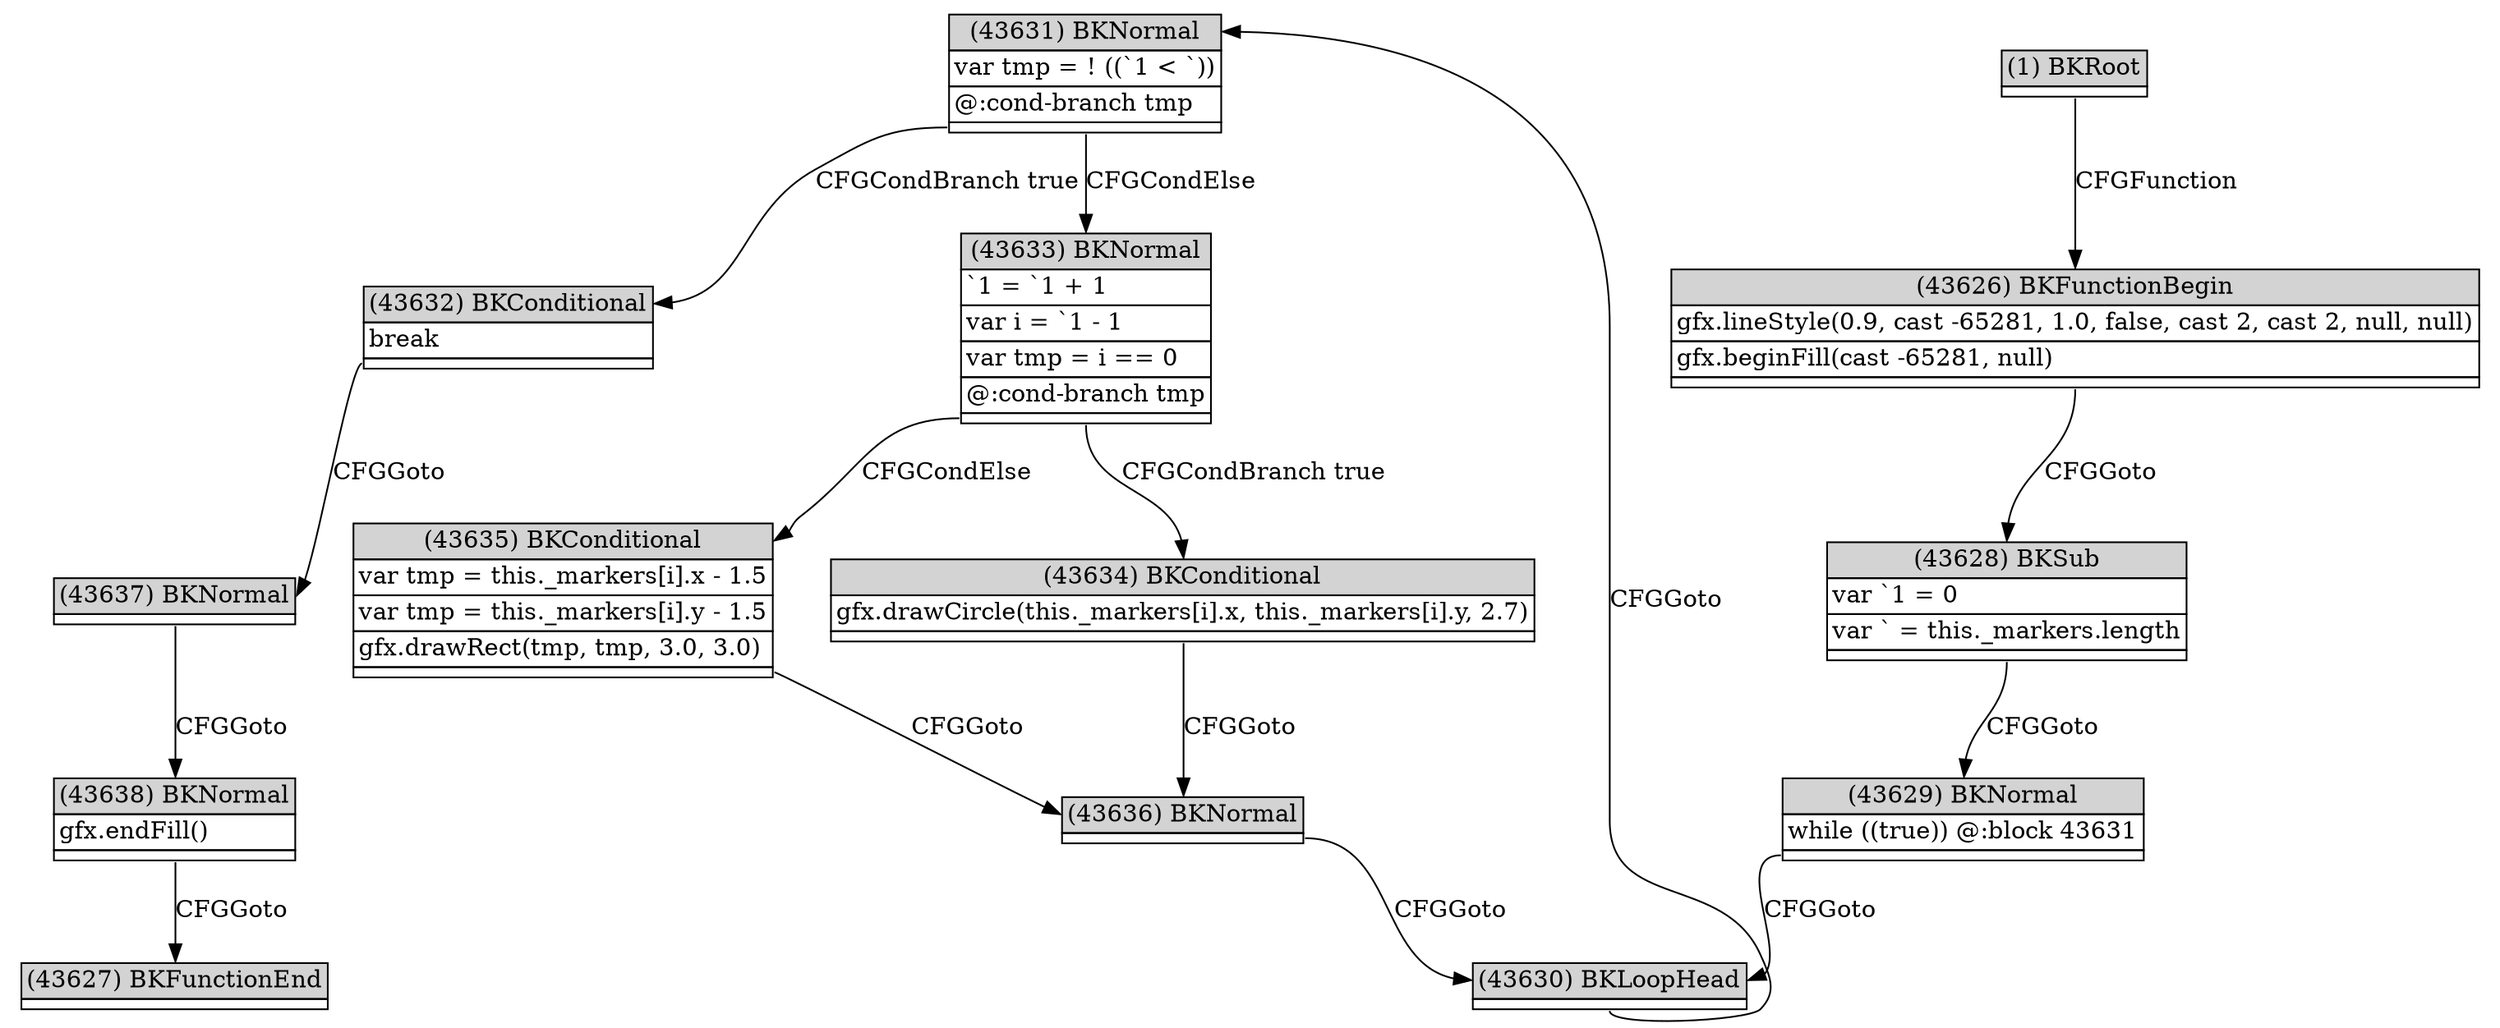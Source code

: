 digraph graphname {
	node [shape=plaintext];
n43638[label=<<table BORDER="0" CELLBORDER="1" CELLSPACING="0">
	<tr><td port="in" bgcolor="lightgray">(43638) BKNormal</td></tr>
	<tr><td port="e0" align="left">gfx.endFill()</td></tr>
	<tr><td port="out"></td></tr>
</table>>];
n43637[label=<<table BORDER="0" CELLBORDER="1" CELLSPACING="0">
	<tr><td port="in" bgcolor="lightgray">(43637) BKNormal</td></tr>
	<tr><td port="out"></td></tr>
</table>>];
n43636[label=<<table BORDER="0" CELLBORDER="1" CELLSPACING="0">
	<tr><td port="in" bgcolor="lightgray">(43636) BKNormal</td></tr>
	<tr><td port="out"></td></tr>
</table>>];
n43635[label=<<table BORDER="0" CELLBORDER="1" CELLSPACING="0">
	<tr><td port="in" bgcolor="lightgray">(43635) BKConditional</td></tr>
	<tr><td port="e0" align="left">var tmp = this._markers[i].x - 1.5</td></tr>
	<tr><td port="e1" align="left">var tmp = this._markers[i].y - 1.5</td></tr>
	<tr><td port="e2" align="left">gfx.drawRect(tmp, tmp, 3.0, 3.0)</td></tr>
	<tr><td port="out"></td></tr>
</table>>];
n43634[label=<<table BORDER="0" CELLBORDER="1" CELLSPACING="0">
	<tr><td port="in" bgcolor="lightgray">(43634) BKConditional</td></tr>
	<tr><td port="e0" align="left">gfx.drawCircle(this._markers[i].x, this._markers[i].y, 2.7)</td></tr>
	<tr><td port="out"></td></tr>
</table>>];
n43633[label=<<table BORDER="0" CELLBORDER="1" CELLSPACING="0">
	<tr><td port="in" bgcolor="lightgray">(43633) BKNormal</td></tr>
	<tr><td port="e0" align="left">`1 = `1 + 1</td></tr>
	<tr><td port="e1" align="left">var i = `1 - 1</td></tr>
	<tr><td port="e2" align="left">var tmp = i == 0</td></tr>
	<tr><td port="e3" align="left">@:cond-branch tmp</td></tr>
	<tr><td port="out"></td></tr>
</table>>];
n43632[label=<<table BORDER="0" CELLBORDER="1" CELLSPACING="0">
	<tr><td port="in" bgcolor="lightgray">(43632) BKConditional</td></tr>
	<tr><td port="e0" align="left">break</td></tr>
	<tr><td port="out"></td></tr>
</table>>];
n43631[label=<<table BORDER="0" CELLBORDER="1" CELLSPACING="0">
	<tr><td port="in" bgcolor="lightgray">(43631) BKNormal</td></tr>
	<tr><td port="e0" align="left">var tmp = ! ((`1 &lt; `))</td></tr>
	<tr><td port="e1" align="left">@:cond-branch tmp</td></tr>
	<tr><td port="out"></td></tr>
</table>>];
n43630[label=<<table BORDER="0" CELLBORDER="1" CELLSPACING="0">
	<tr><td port="in" bgcolor="lightgray">(43630) BKLoopHead</td></tr>
	<tr><td port="out"></td></tr>
</table>>];
n43629[label=<<table BORDER="0" CELLBORDER="1" CELLSPACING="0">
	<tr><td port="in" bgcolor="lightgray">(43629) BKNormal</td></tr>
	<tr><td port="e0" align="left">while ((true)) @:block 43631</td></tr>
	<tr><td port="out"></td></tr>
</table>>];
n43628[label=<<table BORDER="0" CELLBORDER="1" CELLSPACING="0">
	<tr><td port="in" bgcolor="lightgray">(43628) BKSub</td></tr>
	<tr><td port="e0" align="left">var `1 = 0</td></tr>
	<tr><td port="e1" align="left">var ` = this._markers.length</td></tr>
	<tr><td port="out"></td></tr>
</table>>];
n43627[label=<<table BORDER="0" CELLBORDER="1" CELLSPACING="0">
	<tr><td port="in" bgcolor="lightgray">(43627) BKFunctionEnd</td></tr>
	<tr><td port="out"></td></tr>
</table>>];
n43626[label=<<table BORDER="0" CELLBORDER="1" CELLSPACING="0">
	<tr><td port="in" bgcolor="lightgray">(43626) BKFunctionBegin</td></tr>
	<tr><td port="e0" align="left">gfx.lineStyle(0.9, cast -65281, 1.0, false, cast 2, cast 2, null, null)</td></tr>
	<tr><td port="e1" align="left">gfx.beginFill(cast -65281, null)</td></tr>
	<tr><td port="out"></td></tr>
</table>>];
n1[label=<<table BORDER="0" CELLBORDER="1" CELLSPACING="0">
	<tr><td port="in" bgcolor="lightgray">(1) BKRoot</td></tr>
	<tr><td port="out"></td></tr>
</table>>];
n1:out -> n43626:in[label="CFGFunction"];
n43626:out -> n43628:in[label="CFGGoto"];
n43628:out -> n43629:in[label="CFGGoto"];
n43629:out -> n43630:in[label="CFGGoto"];
n43630:out -> n43631:in[label="CFGGoto"];
n43631:out -> n43633:in[label="CFGCondElse"];
n43631:out -> n43632:in[label="CFGCondBranch true"];
n43632:out -> n43637:in[label="CFGGoto"];
n43637:out -> n43638:in[label="CFGGoto"];
n43638:out -> n43627:in[label="CFGGoto"];
n43633:out -> n43635:in[label="CFGCondElse"];
n43633:out -> n43634:in[label="CFGCondBranch true"];
n43634:out -> n43636:in[label="CFGGoto"];
n43636:out -> n43630:in[label="CFGGoto"];
n43635:out -> n43636:in[label="CFGGoto"];
}
